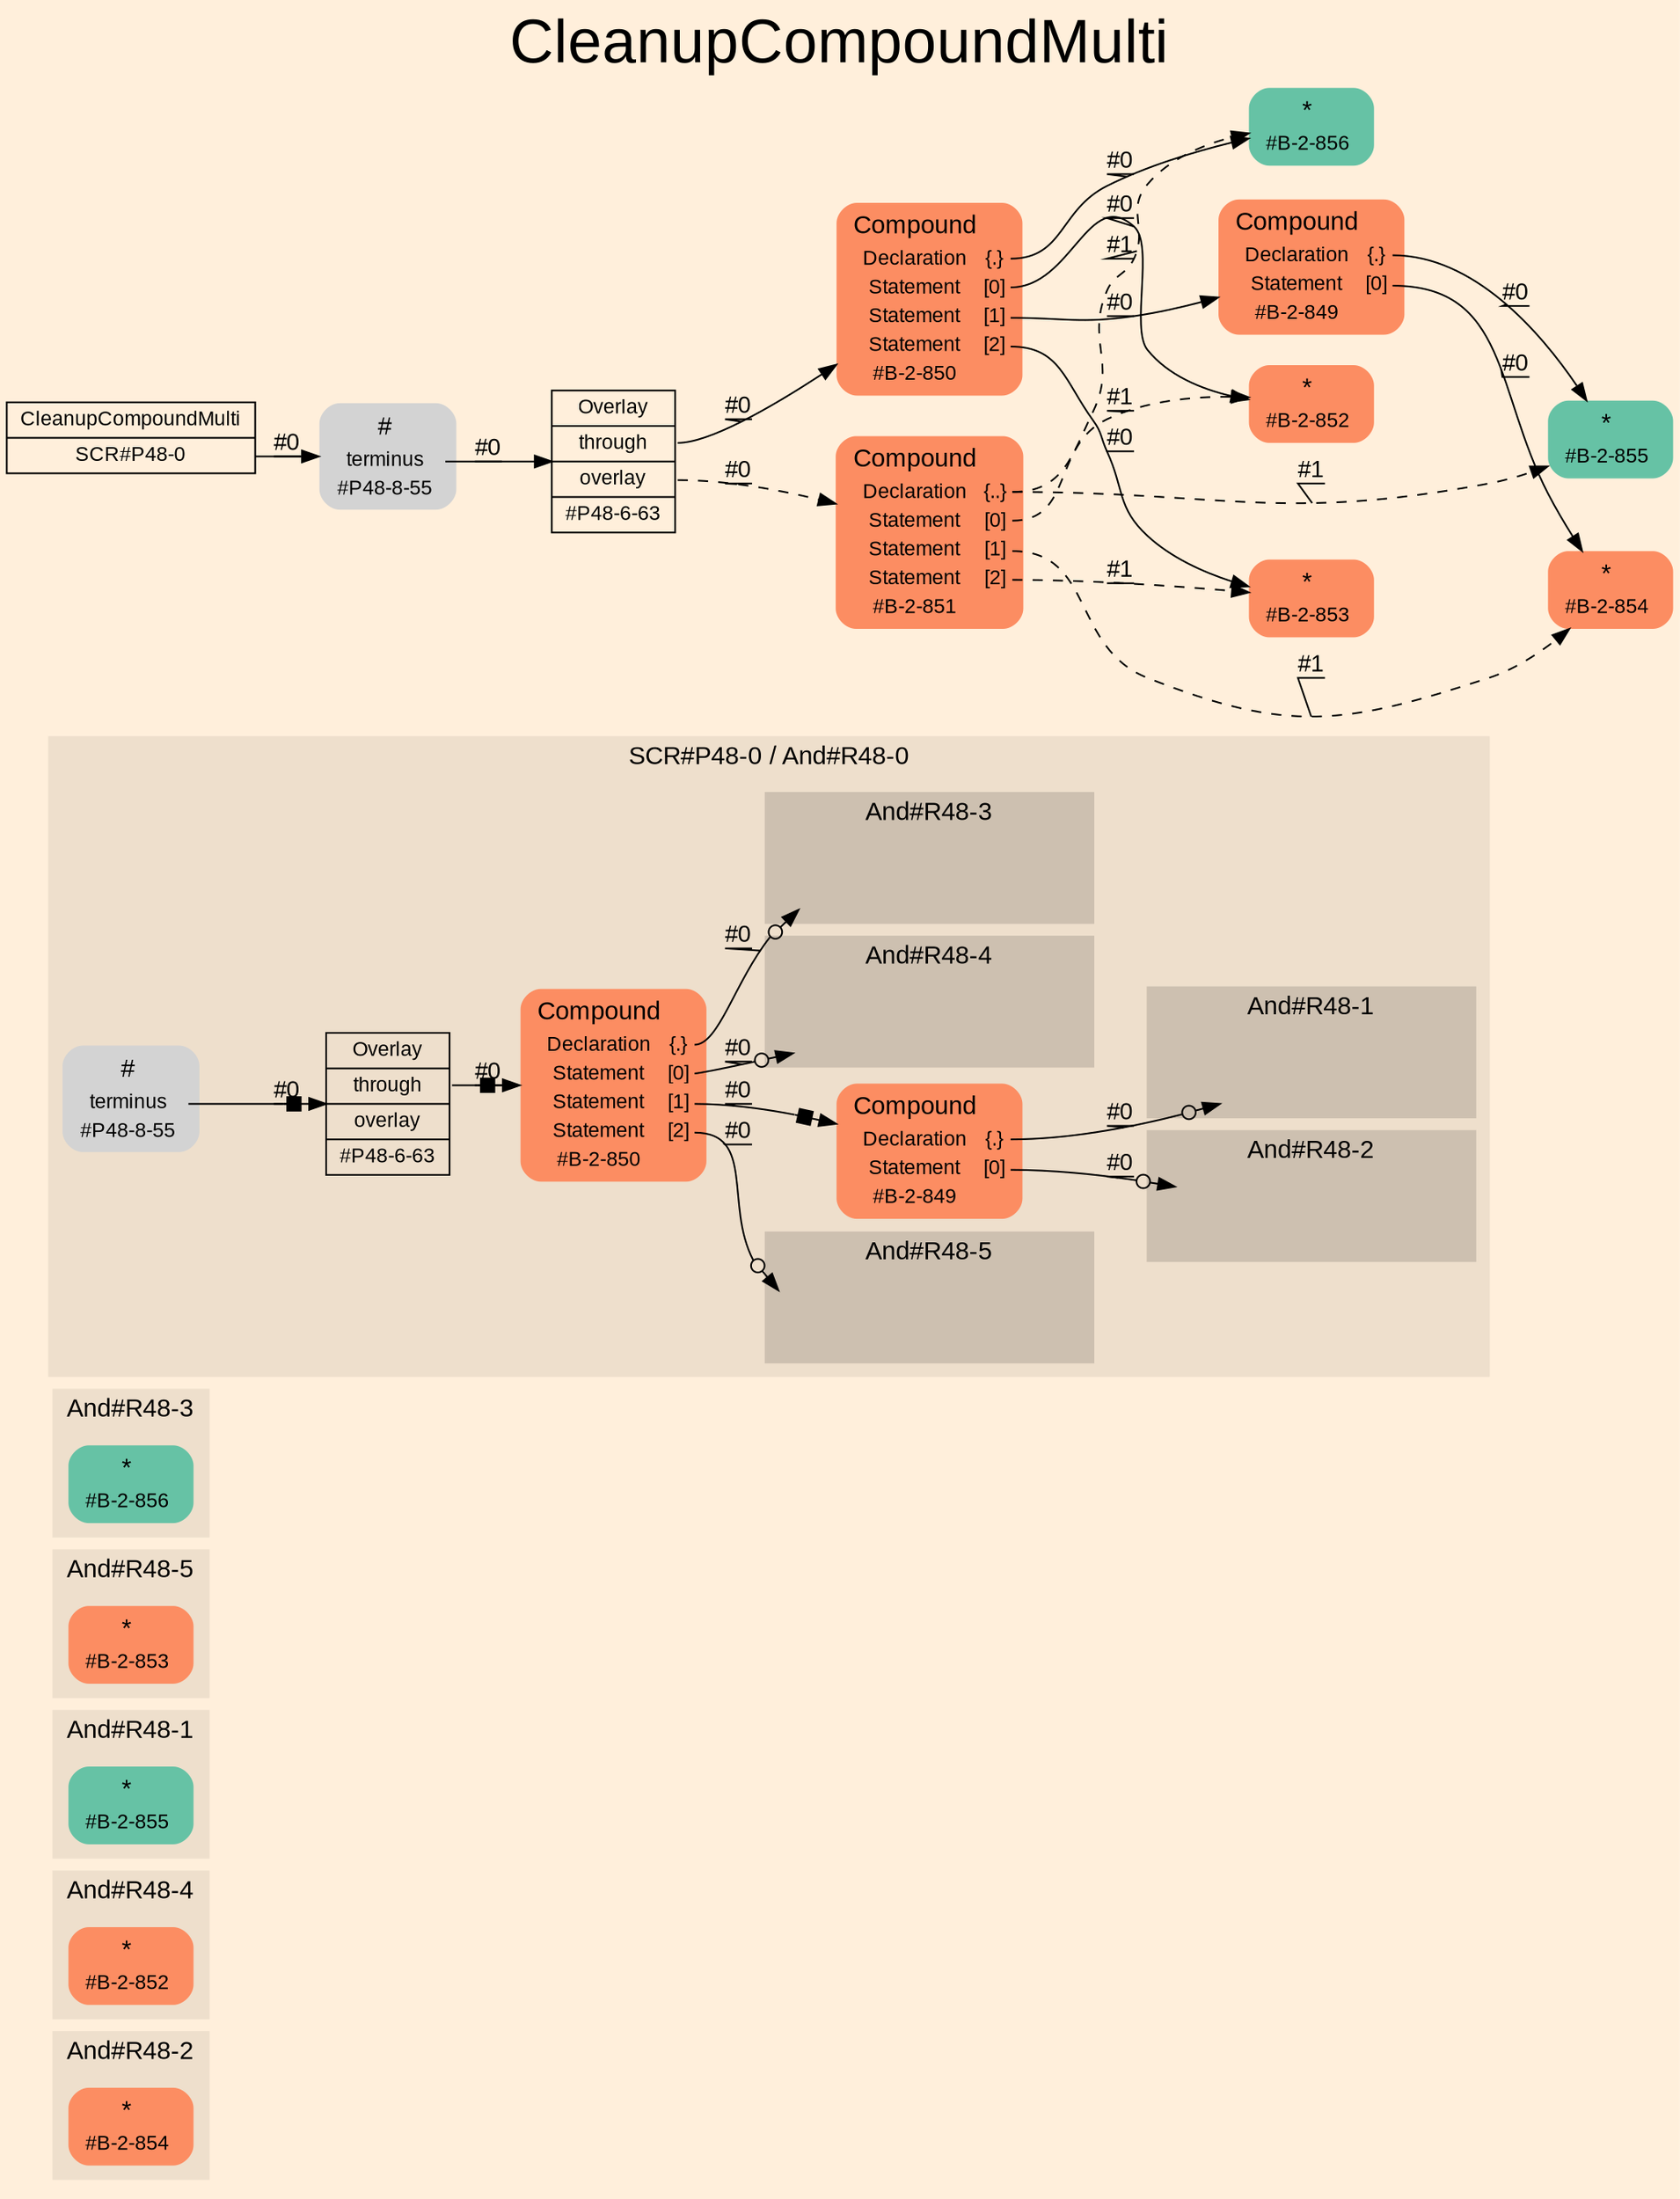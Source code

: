 digraph "CleanupCompoundMulti" {
label = "CleanupCompoundMulti"
labelloc = t
fontsize = "36"
graph [
    rankdir = "LR"
    ranksep = 0.3
    bgcolor = antiquewhite1
    color = black
    fontcolor = black
    fontname = "Arial"
];
node [
    fontname = "Arial"
];
edge [
    fontname = "Arial"
];

// -------------------- figure And#R48-2 --------------------
subgraph "clusterAnd#R48-2" {
    label = "And#R48-2"
    style = "filled"
    color = antiquewhite2
    fontsize = "15"
    "And#R48-2 / #B-2-854" [
        shape = "plaintext"
        fillcolor = "/set28/2"
        label = <<TABLE BORDER="0" CELLBORDER="0" CELLSPACING="0">
         <TR><TD><FONT POINT-SIZE="15.0">*</FONT></TD><TD></TD></TR>
         <TR><TD>#B-2-854</TD><TD PORT="port0"></TD></TR>
        </TABLE>>
        style = "rounded,filled"
        fontsize = "12"
    ];
    
}


// -------------------- figure And#R48-4 --------------------
subgraph "clusterAnd#R48-4" {
    label = "And#R48-4"
    style = "filled"
    color = antiquewhite2
    fontsize = "15"
    "And#R48-4 / #B-2-852" [
        shape = "plaintext"
        fillcolor = "/set28/2"
        label = <<TABLE BORDER="0" CELLBORDER="0" CELLSPACING="0">
         <TR><TD><FONT POINT-SIZE="15.0">*</FONT></TD><TD></TD></TR>
         <TR><TD>#B-2-852</TD><TD PORT="port0"></TD></TR>
        </TABLE>>
        style = "rounded,filled"
        fontsize = "12"
    ];
    
}


// -------------------- figure And#R48-1 --------------------
subgraph "clusterAnd#R48-1" {
    label = "And#R48-1"
    style = "filled"
    color = antiquewhite2
    fontsize = "15"
    "And#R48-1 / #B-2-855" [
        shape = "plaintext"
        fillcolor = "/set28/1"
        label = <<TABLE BORDER="0" CELLBORDER="0" CELLSPACING="0">
         <TR><TD><FONT POINT-SIZE="15.0">*</FONT></TD><TD></TD></TR>
         <TR><TD>#B-2-855</TD><TD PORT="port0"></TD></TR>
        </TABLE>>
        style = "rounded,filled"
        fontsize = "12"
    ];
    
}


// -------------------- figure And#R48-5 --------------------
subgraph "clusterAnd#R48-5" {
    label = "And#R48-5"
    style = "filled"
    color = antiquewhite2
    fontsize = "15"
    "And#R48-5 / #B-2-853" [
        shape = "plaintext"
        fillcolor = "/set28/2"
        label = <<TABLE BORDER="0" CELLBORDER="0" CELLSPACING="0">
         <TR><TD><FONT POINT-SIZE="15.0">*</FONT></TD><TD></TD></TR>
         <TR><TD>#B-2-853</TD><TD PORT="port0"></TD></TR>
        </TABLE>>
        style = "rounded,filled"
        fontsize = "12"
    ];
    
}


// -------------------- figure And#R48-3 --------------------
subgraph "clusterAnd#R48-3" {
    label = "And#R48-3"
    style = "filled"
    color = antiquewhite2
    fontsize = "15"
    "And#R48-3 / #B-2-856" [
        shape = "plaintext"
        fillcolor = "/set28/1"
        label = <<TABLE BORDER="0" CELLBORDER="0" CELLSPACING="0">
         <TR><TD><FONT POINT-SIZE="15.0">*</FONT></TD><TD></TD></TR>
         <TR><TD>#B-2-856</TD><TD PORT="port0"></TD></TR>
        </TABLE>>
        style = "rounded,filled"
        fontsize = "12"
    ];
    
}


// -------------------- figure And#R48-0 --------------------
subgraph "clusterAnd#R48-0" {
    label = "SCR#P48-0 / And#R48-0"
    style = "filled"
    color = antiquewhite2
    fontsize = "15"
    "And#R48-0 / #B-2-849" [
        shape = "plaintext"
        fillcolor = "/set28/2"
        label = <<TABLE BORDER="0" CELLBORDER="0" CELLSPACING="0">
         <TR><TD><FONT POINT-SIZE="15.0">Compound</FONT></TD><TD></TD></TR>
         <TR><TD>Declaration</TD><TD PORT="port0">{.}</TD></TR>
         <TR><TD>Statement</TD><TD PORT="port1">[0]</TD></TR>
         <TR><TD>#B-2-849</TD><TD PORT="port2"></TD></TR>
        </TABLE>>
        style = "rounded,filled"
        fontsize = "12"
    ];
    
    "And#R48-0 / #B-2-850" [
        shape = "plaintext"
        fillcolor = "/set28/2"
        label = <<TABLE BORDER="0" CELLBORDER="0" CELLSPACING="0">
         <TR><TD><FONT POINT-SIZE="15.0">Compound</FONT></TD><TD></TD></TR>
         <TR><TD>Declaration</TD><TD PORT="port0">{.}</TD></TR>
         <TR><TD>Statement</TD><TD PORT="port1">[0]</TD></TR>
         <TR><TD>Statement</TD><TD PORT="port2">[1]</TD></TR>
         <TR><TD>Statement</TD><TD PORT="port3">[2]</TD></TR>
         <TR><TD>#B-2-850</TD><TD PORT="port4"></TD></TR>
        </TABLE>>
        style = "rounded,filled"
        fontsize = "12"
    ];
    
    "And#R48-0 / #P48-8-55" [
        shape = "plaintext"
        label = <<TABLE BORDER="0" CELLBORDER="0" CELLSPACING="0">
         <TR><TD><FONT POINT-SIZE="15.0">#</FONT></TD><TD></TD></TR>
         <TR><TD>terminus</TD><TD PORT="port0"></TD></TR>
         <TR><TD>#P48-8-55</TD><TD PORT="port1"></TD></TR>
        </TABLE>>
        style = "rounded,filled"
        fontsize = "12"
    ];
    
    "And#R48-0 / #P48-6-63" [
        shape = "record"
        fillcolor = antiquewhite2
        label = "<fixed> Overlay | <port0> through | <port1> overlay | <port2> #P48-6-63"
        style = "filled"
        fontsize = "12"
        color = black
        fontcolor = black
    ];
    
    subgraph "clusterAnd#R48-0 / And#R48-3" {
        label = "And#R48-3"
        style = "filled"
        color = antiquewhite3
        fontsize = "15"
        "And#R48-0 / #0 / #B-2-856" [
            shape = "none"
            style = "invisible"
        ];
        
    }
    
    subgraph "clusterAnd#R48-0 / And#R48-5" {
        label = "And#R48-5"
        style = "filled"
        color = antiquewhite3
        fontsize = "15"
        "And#R48-0 / #0 / #B-2-853" [
            shape = "none"
            style = "invisible"
        ];
        
    }
    
    subgraph "clusterAnd#R48-0 / And#R48-1" {
        label = "And#R48-1"
        style = "filled"
        color = antiquewhite3
        fontsize = "15"
        "And#R48-0 / #0 / #B-2-855" [
            shape = "none"
            style = "invisible"
        ];
        
    }
    
    subgraph "clusterAnd#R48-0 / And#R48-4" {
        label = "And#R48-4"
        style = "filled"
        color = antiquewhite3
        fontsize = "15"
        "And#R48-0 / #0 / #B-2-852" [
            shape = "none"
            style = "invisible"
        ];
        
    }
    
    subgraph "clusterAnd#R48-0 / And#R48-2" {
        label = "And#R48-2"
        style = "filled"
        color = antiquewhite3
        fontsize = "15"
        "And#R48-0 / #0 / #B-2-854" [
            shape = "none"
            style = "invisible"
        ];
        
    }
    
}


// -------------------- transformation figure --------------------
"CR#P48-0" [
    shape = "record"
    fillcolor = antiquewhite1
    label = "<fixed> CleanupCompoundMulti | <port0> SCR#P48-0"
    style = "filled"
    fontsize = "12"
    color = black
    fontcolor = black
];

"#P48-8-55" [
    shape = "plaintext"
    label = <<TABLE BORDER="0" CELLBORDER="0" CELLSPACING="0">
     <TR><TD><FONT POINT-SIZE="15.0">#</FONT></TD><TD></TD></TR>
     <TR><TD>terminus</TD><TD PORT="port0"></TD></TR>
     <TR><TD>#P48-8-55</TD><TD PORT="port1"></TD></TR>
    </TABLE>>
    style = "rounded,filled"
    fontsize = "12"
];

"#P48-6-63" [
    shape = "record"
    fillcolor = antiquewhite1
    label = "<fixed> Overlay | <port0> through | <port1> overlay | <port2> #P48-6-63"
    style = "filled"
    fontsize = "12"
    color = black
    fontcolor = black
];

"#B-2-850" [
    shape = "plaintext"
    fillcolor = "/set28/2"
    label = <<TABLE BORDER="0" CELLBORDER="0" CELLSPACING="0">
     <TR><TD><FONT POINT-SIZE="15.0">Compound</FONT></TD><TD></TD></TR>
     <TR><TD>Declaration</TD><TD PORT="port0">{.}</TD></TR>
     <TR><TD>Statement</TD><TD PORT="port1">[0]</TD></TR>
     <TR><TD>Statement</TD><TD PORT="port2">[1]</TD></TR>
     <TR><TD>Statement</TD><TD PORT="port3">[2]</TD></TR>
     <TR><TD>#B-2-850</TD><TD PORT="port4"></TD></TR>
    </TABLE>>
    style = "rounded,filled"
    fontsize = "12"
];

"#B-2-856" [
    shape = "plaintext"
    fillcolor = "/set28/1"
    label = <<TABLE BORDER="0" CELLBORDER="0" CELLSPACING="0">
     <TR><TD><FONT POINT-SIZE="15.0">*</FONT></TD><TD></TD></TR>
     <TR><TD>#B-2-856</TD><TD PORT="port0"></TD></TR>
    </TABLE>>
    style = "rounded,filled"
    fontsize = "12"
];

"#B-2-852" [
    shape = "plaintext"
    fillcolor = "/set28/2"
    label = <<TABLE BORDER="0" CELLBORDER="0" CELLSPACING="0">
     <TR><TD><FONT POINT-SIZE="15.0">*</FONT></TD><TD></TD></TR>
     <TR><TD>#B-2-852</TD><TD PORT="port0"></TD></TR>
    </TABLE>>
    style = "rounded,filled"
    fontsize = "12"
];

"#B-2-849" [
    shape = "plaintext"
    fillcolor = "/set28/2"
    label = <<TABLE BORDER="0" CELLBORDER="0" CELLSPACING="0">
     <TR><TD><FONT POINT-SIZE="15.0">Compound</FONT></TD><TD></TD></TR>
     <TR><TD>Declaration</TD><TD PORT="port0">{.}</TD></TR>
     <TR><TD>Statement</TD><TD PORT="port1">[0]</TD></TR>
     <TR><TD>#B-2-849</TD><TD PORT="port2"></TD></TR>
    </TABLE>>
    style = "rounded,filled"
    fontsize = "12"
];

"#B-2-855" [
    shape = "plaintext"
    fillcolor = "/set28/1"
    label = <<TABLE BORDER="0" CELLBORDER="0" CELLSPACING="0">
     <TR><TD><FONT POINT-SIZE="15.0">*</FONT></TD><TD></TD></TR>
     <TR><TD>#B-2-855</TD><TD PORT="port0"></TD></TR>
    </TABLE>>
    style = "rounded,filled"
    fontsize = "12"
];

"#B-2-854" [
    shape = "plaintext"
    fillcolor = "/set28/2"
    label = <<TABLE BORDER="0" CELLBORDER="0" CELLSPACING="0">
     <TR><TD><FONT POINT-SIZE="15.0">*</FONT></TD><TD></TD></TR>
     <TR><TD>#B-2-854</TD><TD PORT="port0"></TD></TR>
    </TABLE>>
    style = "rounded,filled"
    fontsize = "12"
];

"#B-2-853" [
    shape = "plaintext"
    fillcolor = "/set28/2"
    label = <<TABLE BORDER="0" CELLBORDER="0" CELLSPACING="0">
     <TR><TD><FONT POINT-SIZE="15.0">*</FONT></TD><TD></TD></TR>
     <TR><TD>#B-2-853</TD><TD PORT="port0"></TD></TR>
    </TABLE>>
    style = "rounded,filled"
    fontsize = "12"
];

"#B-2-851" [
    shape = "plaintext"
    fillcolor = "/set28/2"
    label = <<TABLE BORDER="0" CELLBORDER="0" CELLSPACING="0">
     <TR><TD><FONT POINT-SIZE="15.0">Compound</FONT></TD><TD></TD></TR>
     <TR><TD>Declaration</TD><TD PORT="port0">{..}</TD></TR>
     <TR><TD>Statement</TD><TD PORT="port1">[0]</TD></TR>
     <TR><TD>Statement</TD><TD PORT="port2">[1]</TD></TR>
     <TR><TD>Statement</TD><TD PORT="port3">[2]</TD></TR>
     <TR><TD>#B-2-851</TD><TD PORT="port4"></TD></TR>
    </TABLE>>
    style = "rounded,filled"
    fontsize = "12"
];


// -------------------- links --------------------
// links for block CR#P48-0
"CR#P48-0":port0 -> "#P48-8-55" [
    label = "#0"
    decorate = true
    color = black
    fontcolor = black
];

// links for block #P48-8-55
"#P48-8-55":port0 -> "#P48-6-63" [
    label = "#0"
    decorate = true
    color = black
    fontcolor = black
];

// links for block #P48-6-63
"#P48-6-63":port0 -> "#B-2-850" [
    label = "#0"
    decorate = true
    color = black
    fontcolor = black
];

"#P48-6-63":port1 -> "#B-2-851" [
    style="dashed"
    label = "#0"
    decorate = true
    color = black
    fontcolor = black
];

// links for block #B-2-850
"#B-2-850":port0 -> "#B-2-856" [
    label = "#0"
    decorate = true
    color = black
    fontcolor = black
];

"#B-2-850":port1 -> "#B-2-852" [
    label = "#0"
    decorate = true
    color = black
    fontcolor = black
];

"#B-2-850":port2 -> "#B-2-849" [
    label = "#0"
    decorate = true
    color = black
    fontcolor = black
];

"#B-2-850":port3 -> "#B-2-853" [
    label = "#0"
    decorate = true
    color = black
    fontcolor = black
];

// links for block #B-2-856
// links for block #B-2-852
// links for block #B-2-849
"#B-2-849":port0 -> "#B-2-855" [
    label = "#0"
    decorate = true
    color = black
    fontcolor = black
];

"#B-2-849":port1 -> "#B-2-854" [
    label = "#0"
    decorate = true
    color = black
    fontcolor = black
];

// links for block #B-2-855
// links for block #B-2-854
// links for block #B-2-853
// links for block #B-2-851
"#B-2-851":port0 -> "#B-2-855" [
    style="dashed"
    label = "#1"
    decorate = true
    color = black
    fontcolor = black
];

"#B-2-851":port0 -> "#B-2-856" [
    style="dashed"
    label = "#1"
    decorate = true
    color = black
    fontcolor = black
];

"#B-2-851":port1 -> "#B-2-852" [
    style="dashed"
    label = "#1"
    decorate = true
    color = black
    fontcolor = black
];

"#B-2-851":port2 -> "#B-2-854" [
    style="dashed"
    label = "#1"
    decorate = true
    color = black
    fontcolor = black
];

"#B-2-851":port3 -> "#B-2-853" [
    style="dashed"
    label = "#1"
    decorate = true
    color = black
    fontcolor = black
];

// links for block And#R48-0 / #B-2-849
"And#R48-0 / #B-2-849":port0 -> "And#R48-0 / #0 / #B-2-855" [
    arrowhead="normalnoneodot"
    label = "#0"
    decorate = true
    color = black
    fontcolor = black
];

"And#R48-0 / #B-2-849":port1 -> "And#R48-0 / #0 / #B-2-854" [
    arrowhead="normalnoneodot"
    label = "#0"
    decorate = true
    color = black
    fontcolor = black
];

// links for block And#R48-0 / #B-2-850
"And#R48-0 / #B-2-850":port0 -> "And#R48-0 / #0 / #B-2-856" [
    arrowhead="normalnoneodot"
    label = "#0"
    decorate = true
    color = black
    fontcolor = black
];

"And#R48-0 / #B-2-850":port1 -> "And#R48-0 / #0 / #B-2-852" [
    arrowhead="normalnoneodot"
    label = "#0"
    decorate = true
    color = black
    fontcolor = black
];

"And#R48-0 / #B-2-850":port2 -> "And#R48-0 / #B-2-849" [
    arrowhead="normalnonebox"
    label = "#0"
    decorate = true
    color = black
    fontcolor = black
];

"And#R48-0 / #B-2-850":port3 -> "And#R48-0 / #0 / #B-2-853" [
    arrowhead="normalnoneodot"
    label = "#0"
    decorate = true
    color = black
    fontcolor = black
];

// links for block And#R48-0 / #P48-8-55
"And#R48-0 / #P48-8-55":port0 -> "And#R48-0 / #P48-6-63" [
    arrowhead="normalnonebox"
    label = "#0"
    decorate = true
    color = black
    fontcolor = black
];

// links for block And#R48-0 / #P48-6-63
"And#R48-0 / #P48-6-63":port0 -> "And#R48-0 / #B-2-850" [
    arrowhead="normalnonebox"
    label = "#0"
    decorate = true
    color = black
    fontcolor = black
];

// links for block And#R48-0 / #0 / #B-2-856
// links for block And#R48-0 / #0 / #B-2-853
// links for block And#R48-0 / #0 / #B-2-855
// links for block And#R48-0 / #0 / #B-2-852
// links for block And#R48-0 / #0 / #B-2-854
// links for block And#R48-3 / #B-2-856
// links for block And#R48-5 / #B-2-853
// links for block And#R48-1 / #B-2-855
// links for block And#R48-4 / #B-2-852
// links for block And#R48-2 / #B-2-854
}
